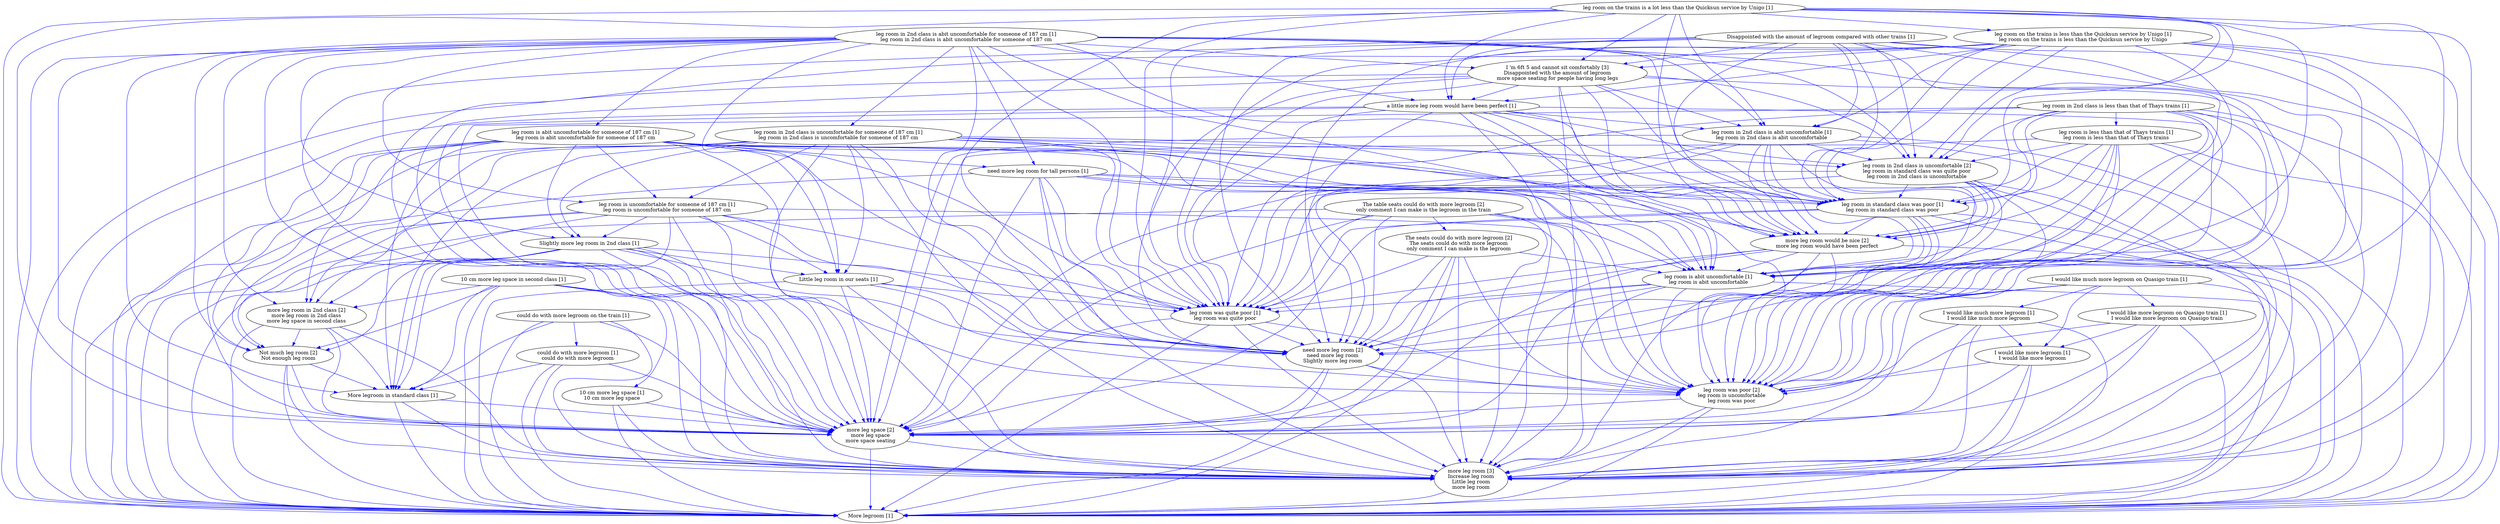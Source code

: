 digraph collapsedGraph {
"The seats could do with more legroom [2]\nThe seats could do with more legroom\nonly comment I can make is the legroom""need more leg room [2]\nneed more leg room\nSlightly more leg room""The table seats could do with more legroom [2]\nonly comment I can make is the legroom in the train""more leg room in 2nd class [2]\nmore leg room in 2nd class\nmore leg space in second class""I 'm 6ft 5 and cannot sit comfortably [3]\nDisappointed with the amount of legroom\nmore space seating for people having long legs""more leg room [3]\nIncrease leg room\nLittle leg room\nmore leg room""Not much leg room [2]\nNot enough leg room""more leg room would be nice [2]\nmore leg room would have been perfect""leg room was poor [2]\nleg room is uncomfortable\nleg room was poor""more leg space [2]\nmore leg space\nmore space seating""leg room in 2nd class is uncomfortable [2]\nleg room in standard class was quite poor\nleg room in 2nd class is uncomfortable""10 cm more leg space in second class [1]""10 cm more leg space [1]\n10 cm more leg space""Disappointed with the amount of legroom compared with other trains [1]""I would like much more legroom on Quasigo train [1]""I would like more legroom on Quasigo train [1]\nI would like more legroom on Quasigo train""I would like more legroom [1]\nI would like more legroom""I would like much more legroom [1]\nI would like much more legroom""Little leg room in our seats [1]""More legroom [1]""More legroom in standard class [1]""Slightly more leg room in 2nd class [1]""a little more leg room would have been perfect [1]""could do with more legroom on the train [1]""could do with more legroom [1]\ncould do with more legroom""leg room in 2nd class is abit uncomfortable for someone of 187 cm [1]\nleg room in 2nd class is abit uncomfortable for someone of 187 cm""leg room is abit uncomfortable for someone of 187 cm [1]\nleg room is abit uncomfortable for someone of 187 cm""leg room is abit uncomfortable [1]\nleg room is abit uncomfortable""leg room is uncomfortable for someone of 187 cm [1]\nleg room is uncomfortable for someone of 187 cm""leg room in 2nd class is abit uncomfortable [1]\nleg room in 2nd class is abit uncomfortable""leg room in 2nd class is uncomfortable for someone of 187 cm [1]\nleg room in 2nd class is uncomfortable for someone of 187 cm""leg room in 2nd class is less than that of Thays trains [1]""leg room is less than that of Thays trains [1]\nleg room is less than that of Thays trains""leg room in standard class was poor [1]\nleg room in standard class was poor""leg room was quite poor [1]\nleg room was quite poor""leg room on the trains is a lot less than the Quicksun service by Unigo [1]""leg room on the trains is less than the Quicksun service by Unigo [1]\nleg room on the trains is less than the Quicksun service by Unigo""need more leg room for tall persons [1]""leg room in standard class was poor [1]\nleg room in standard class was poor" -> "need more leg room [2]\nneed more leg room\nSlightly more leg room" [color=blue]
"leg room in standard class was poor [1]\nleg room in standard class was poor" -> "more leg room would be nice [2]\nmore leg room would have been perfect" [color=blue]
"Little leg room in our seats [1]" -> "leg room was poor [2]\nleg room is uncomfortable\nleg room was poor" [color=blue]
"Little leg room in our seats [1]" -> "need more leg room [2]\nneed more leg room\nSlightly more leg room" [color=blue]
"leg room in 2nd class is abit uncomfortable [1]\nleg room in 2nd class is abit uncomfortable" -> "need more leg room [2]\nneed more leg room\nSlightly more leg room" [color=blue]
"leg room in 2nd class is abit uncomfortable [1]\nleg room in 2nd class is abit uncomfortable" -> "leg room was poor [2]\nleg room is uncomfortable\nleg room was poor" [color=blue]
"Not much leg room [2]\nNot enough leg room" -> "More legroom [1]" [color=blue]
"leg room is abit uncomfortable for someone of 187 cm [1]\nleg room is abit uncomfortable for someone of 187 cm" -> "leg room was poor [2]\nleg room is uncomfortable\nleg room was poor" [color=blue]
"leg room in standard class was poor [1]\nleg room in standard class was poor" -> "More legroom [1]" [color=blue]
"Not much leg room [2]\nNot enough leg room" -> "more leg room [3]\nIncrease leg room\nLittle leg room\nmore leg room" [color=blue]
"leg room in 2nd class is abit uncomfortable [1]\nleg room in 2nd class is abit uncomfortable" -> "more leg room [3]\nIncrease leg room\nLittle leg room\nmore leg room" [color=blue]
"Not much leg room [2]\nNot enough leg room" -> "More legroom in standard class [1]" [color=blue]
"leg room was poor [2]\nleg room is uncomfortable\nleg room was poor" -> "more leg room [3]\nIncrease leg room\nLittle leg room\nmore leg room" [color=blue]
"leg room was poor [2]\nleg room is uncomfortable\nleg room was poor" -> "more leg space [2]\nmore leg space\nmore space seating" [color=blue]
"leg room in 2nd class is abit uncomfortable [1]\nleg room in 2nd class is abit uncomfortable" -> "More legroom [1]" [color=blue]
"I would like much more legroom [1]\nI would like much more legroom" -> "more leg space [2]\nmore leg space\nmore space seating" [color=blue]
"leg room in standard class was poor [1]\nleg room in standard class was poor" -> "more leg room [3]\nIncrease leg room\nLittle leg room\nmore leg room" [color=blue]
"Disappointed with the amount of legroom compared with other trains [1]" -> "more leg space [2]\nmore leg space\nmore space seating" [color=blue]
"leg room in 2nd class is uncomfortable for someone of 187 cm [1]\nleg room in 2nd class is uncomfortable for someone of 187 cm" -> "more leg space [2]\nmore leg space\nmore space seating" [color=blue]
"more leg room would be nice [2]\nmore leg room would have been perfect" -> "need more leg room [2]\nneed more leg room\nSlightly more leg room" [color=blue]
"more leg room would be nice [2]\nmore leg room would have been perfect" -> "leg room was poor [2]\nleg room is uncomfortable\nleg room was poor" [color=blue]
"leg room in 2nd class is uncomfortable for someone of 187 cm [1]\nleg room in 2nd class is uncomfortable for someone of 187 cm" -> "more leg room [3]\nIncrease leg room\nLittle leg room\nmore leg room" [color=blue]
"more leg room would be nice [2]\nmore leg room would have been perfect" -> "leg room is abit uncomfortable [1]\nleg room is abit uncomfortable" [color=blue]
"I would like much more legroom [1]\nI would like much more legroom" -> "more leg room [3]\nIncrease leg room\nLittle leg room\nmore leg room" [color=blue]
"I would like much more legroom [1]\nI would like much more legroom" -> "More legroom [1]" [color=blue]
"need more leg room [2]\nneed more leg room\nSlightly more leg room" -> "More legroom [1]" [color=blue]
"I 'm 6ft 5 and cannot sit comfortably [3]\nDisappointed with the amount of legroom\nmore space seating for people having long legs" -> "leg room is abit uncomfortable [1]\nleg room is abit uncomfortable" [color=blue]
"leg room was quite poor [1]\nleg room was quite poor" -> "more leg room [3]\nIncrease leg room\nLittle leg room\nmore leg room" [color=blue]
"leg room was quite poor [1]\nleg room was quite poor" -> "leg room was poor [2]\nleg room is uncomfortable\nleg room was poor" [color=blue]
"leg room was quite poor [1]\nleg room was quite poor" -> "more leg space [2]\nmore leg space\nmore space seating" [color=blue]
"I 'm 6ft 5 and cannot sit comfortably [3]\nDisappointed with the amount of legroom\nmore space seating for people having long legs" -> "need more leg room [2]\nneed more leg room\nSlightly more leg room" [color=blue]
"need more leg room [2]\nneed more leg room\nSlightly more leg room" -> "more leg room [3]\nIncrease leg room\nLittle leg room\nmore leg room" [color=blue]
"I 'm 6ft 5 and cannot sit comfortably [3]\nDisappointed with the amount of legroom\nmore space seating for people having long legs" -> "leg room was poor [2]\nleg room is uncomfortable\nleg room was poor" [color=blue]
"could do with more legroom on the train [1]" -> "more leg room [3]\nIncrease leg room\nLittle leg room\nmore leg room" [color=blue]
"leg room in 2nd class is uncomfortable for someone of 187 cm [1]\nleg room in 2nd class is uncomfortable for someone of 187 cm" -> "need more leg room [2]\nneed more leg room\nSlightly more leg room" [color=blue]
"could do with more legroom on the train [1]" -> "more leg space [2]\nmore leg space\nmore space seating" [color=blue]
"I would like more legroom [1]\nI would like more legroom" -> "more leg space [2]\nmore leg space\nmore space seating" [color=blue]
"need more leg room for tall persons [1]" -> "more leg room [3]\nIncrease leg room\nLittle leg room\nmore leg room" [color=blue]
"need more leg room for tall persons [1]" -> "More legroom [1]" [color=blue]
"could do with more legroom on the train [1]" -> "More legroom in standard class [1]" [color=blue]
"leg room in 2nd class is less than that of Thays trains [1]" -> "leg room is abit uncomfortable [1]\nleg room is abit uncomfortable" [color=blue]
"could do with more legroom on the train [1]" -> "More legroom [1]" [color=blue]
"leg room is abit uncomfortable for someone of 187 cm [1]\nleg room is abit uncomfortable for someone of 187 cm" -> "more leg space [2]\nmore leg space\nmore space seating" [color=blue]
"10 cm more leg space in second class [1]" -> "Not much leg room [2]\nNot enough leg room" [color=blue]
"leg room is abit uncomfortable for someone of 187 cm [1]\nleg room is abit uncomfortable for someone of 187 cm" -> "more leg room [3]\nIncrease leg room\nLittle leg room\nmore leg room" [color=blue]
"I would like more legroom [1]\nI would like more legroom" -> "More legroom [1]" [color=blue]
"leg room in 2nd class is less than that of Thays trains [1]" -> "need more leg room [2]\nneed more leg room\nSlightly more leg room" [color=blue]
"I would like more legroom [1]\nI would like more legroom" -> "more leg room [3]\nIncrease leg room\nLittle leg room\nmore leg room" [color=blue]
"The seats could do with more legroom [2]\nThe seats could do with more legroom\nonly comment I can make is the legroom" -> "more leg space [2]\nmore leg space\nmore space seating" [color=blue]
"need more leg room for tall persons [1]" -> "leg room in standard class was poor [1]\nleg room in standard class was poor" [color=blue]
"10 cm more leg space in second class [1]" -> "More legroom [1]" [color=blue]
"Disappointed with the amount of legroom compared with other trains [1]" -> "leg room is abit uncomfortable [1]\nleg room is abit uncomfortable" [color=blue]
"need more leg room for tall persons [1]" -> "leg room was quite poor [1]\nleg room was quite poor" [color=blue]
"10 cm more leg space in second class [1]" -> "more leg room [3]\nIncrease leg room\nLittle leg room\nmore leg room" [color=blue]
"Disappointed with the amount of legroom compared with other trains [1]" -> "leg room was poor [2]\nleg room is uncomfortable\nleg room was poor" [color=blue]
"Disappointed with the amount of legroom compared with other trains [1]" -> "need more leg room [2]\nneed more leg room\nSlightly more leg room" [color=blue]
"leg room is abit uncomfortable for someone of 187 cm [1]\nleg room is abit uncomfortable for someone of 187 cm" -> "need more leg room [2]\nneed more leg room\nSlightly more leg room" [color=blue]
"10 cm more leg space in second class [1]" -> "More legroom in standard class [1]" [color=blue]
"leg room is abit uncomfortable [1]\nleg room is abit uncomfortable" -> "leg room was poor [2]\nleg room is uncomfortable\nleg room was poor" [color=blue]
"leg room is abit uncomfortable [1]\nleg room is abit uncomfortable" -> "need more leg room [2]\nneed more leg room\nSlightly more leg room" [color=blue]
"The seats could do with more legroom [2]\nThe seats could do with more legroom\nonly comment I can make is the legroom" -> "More legroom [1]" [color=blue]
"The seats could do with more legroom [2]\nThe seats could do with more legroom\nonly comment I can make is the legroom" -> "leg room is abit uncomfortable [1]\nleg room is abit uncomfortable" [color=blue]
"The seats could do with more legroom [2]\nThe seats could do with more legroom\nonly comment I can make is the legroom" -> "leg room was poor [2]\nleg room is uncomfortable\nleg room was poor" [color=blue]
"The seats could do with more legroom [2]\nThe seats could do with more legroom\nonly comment I can make is the legroom" -> "need more leg room [2]\nneed more leg room\nSlightly more leg room" [color=blue]
"leg room is abit uncomfortable for someone of 187 cm [1]\nleg room is abit uncomfortable for someone of 187 cm" -> "leg room was quite poor [1]\nleg room was quite poor" [color=blue]
"leg room is abit uncomfortable for someone of 187 cm [1]\nleg room is abit uncomfortable for someone of 187 cm" -> "leg room in standard class was poor [1]\nleg room in standard class was poor" [color=blue]
"a little more leg room would have been perfect [1]" -> "need more leg room [2]\nneed more leg room\nSlightly more leg room" [color=blue]
"a little more leg room would have been perfect [1]" -> "leg room was poor [2]\nleg room is uncomfortable\nleg room was poor" [color=blue]
"a little more leg room would have been perfect [1]" -> "leg room is abit uncomfortable [1]\nleg room is abit uncomfortable" [color=blue]
"leg room on the trains is less than the Quicksun service by Unigo [1]\nleg room on the trains is less than the Quicksun service by Unigo" -> "need more leg room [2]\nneed more leg room\nSlightly more leg room" [color=blue]
"Not much leg room [2]\nNot enough leg room" -> "more leg space [2]\nmore leg space\nmore space seating" [color=blue]
"leg room was poor [2]\nleg room is uncomfortable\nleg room was poor" -> "More legroom [1]" [color=blue]
"leg room is abit uncomfortable for someone of 187 cm [1]\nleg room is abit uncomfortable for someone of 187 cm" -> "more leg room would be nice [2]\nmore leg room would have been perfect" [color=blue]
"leg room is abit uncomfortable for someone of 187 cm [1]\nleg room is abit uncomfortable for someone of 187 cm" -> "need more leg room for tall persons [1]" [color=blue]
"leg room on the trains is less than the Quicksun service by Unigo [1]\nleg room on the trains is less than the Quicksun service by Unigo" -> "leg room is abit uncomfortable [1]\nleg room is abit uncomfortable" [color=blue]
"leg room on the trains is less than the Quicksun service by Unigo [1]\nleg room on the trains is less than the Quicksun service by Unigo" -> "I 'm 6ft 5 and cannot sit comfortably [3]\nDisappointed with the amount of legroom\nmore space seating for people having long legs" [color=blue]
"leg room on the trains is less than the Quicksun service by Unigo [1]\nleg room on the trains is less than the Quicksun service by Unigo" -> "more leg room would be nice [2]\nmore leg room would have been perfect" [color=blue]
"Slightly more leg room in 2nd class [1]" -> "more leg room [3]\nIncrease leg room\nLittle leg room\nmore leg room" [color=blue]
"Slightly more leg room in 2nd class [1]" -> "More legroom [1]" [color=blue]
"Slightly more leg room in 2nd class [1]" -> "Little leg room in our seats [1]" [color=blue]
"leg room on the trains is less than the Quicksun service by Unigo [1]\nleg room on the trains is less than the Quicksun service by Unigo" -> "leg room in 2nd class is uncomfortable [2]\nleg room in standard class was quite poor\nleg room in 2nd class is uncomfortable" [color=blue]
"leg room on the trains is less than the Quicksun service by Unigo [1]\nleg room on the trains is less than the Quicksun service by Unigo" -> "leg room in 2nd class is abit uncomfortable [1]\nleg room in 2nd class is abit uncomfortable" [color=blue]
"leg room on the trains is less than the Quicksun service by Unigo [1]\nleg room on the trains is less than the Quicksun service by Unigo" -> "more leg room [3]\nIncrease leg room\nLittle leg room\nmore leg room" [color=blue]
"leg room on the trains is less than the Quicksun service by Unigo [1]\nleg room on the trains is less than the Quicksun service by Unigo" -> "more leg space [2]\nmore leg space\nmore space seating" [color=blue]
"leg room on the trains is less than the Quicksun service by Unigo [1]\nleg room on the trains is less than the Quicksun service by Unigo" -> "leg room was poor [2]\nleg room is uncomfortable\nleg room was poor" [color=blue]
"Slightly more leg room in 2nd class [1]" -> "leg room was poor [2]\nleg room is uncomfortable\nleg room was poor" [color=blue]
"Slightly more leg room in 2nd class [1]" -> "leg room was quite poor [1]\nleg room was quite poor" [color=blue]
"leg room in 2nd class is abit uncomfortable for someone of 187 cm [1]\nleg room in 2nd class is abit uncomfortable for someone of 187 cm" -> "need more leg room [2]\nneed more leg room\nSlightly more leg room" [color=blue]
"leg room in 2nd class is abit uncomfortable for someone of 187 cm [1]\nleg room in 2nd class is abit uncomfortable for someone of 187 cm" -> "leg room was poor [2]\nleg room is uncomfortable\nleg room was poor" [color=blue]
"a little more leg room would have been perfect [1]" -> "more leg space [2]\nmore leg space\nmore space seating" [color=blue]
"I 'm 6ft 5 and cannot sit comfortably [3]\nDisappointed with the amount of legroom\nmore space seating for people having long legs" -> "leg room in standard class was poor [1]\nleg room in standard class was poor" [color=blue]
"10 cm more leg space in second class [1]" -> "more leg space [2]\nmore leg space\nmore space seating" [color=blue]
"a little more leg room would have been perfect [1]" -> "leg room in 2nd class is uncomfortable [2]\nleg room in standard class was quite poor\nleg room in 2nd class is uncomfortable" [color=blue]
"a little more leg room would have been perfect [1]" -> "leg room in 2nd class is abit uncomfortable [1]\nleg room in 2nd class is abit uncomfortable" [color=blue]
"Slightly more leg room in 2nd class [1]" -> "need more leg room [2]\nneed more leg room\nSlightly more leg room" [color=blue]
"more leg room in 2nd class [2]\nmore leg room in 2nd class\nmore leg space in second class" -> "Not much leg room [2]\nNot enough leg room" [color=blue]
"need more leg room for tall persons [1]" -> "more leg room would be nice [2]\nmore leg room would have been perfect" [color=blue]
"I would like more legroom [1]\nI would like more legroom" -> "leg room was poor [2]\nleg room is uncomfortable\nleg room was poor" [color=blue]
"10 cm more leg space in second class [1]" -> "more leg room in 2nd class [2]\nmore leg room in 2nd class\nmore leg space in second class" [color=blue]
"more leg room in 2nd class [2]\nmore leg room in 2nd class\nmore leg space in second class" -> "More legroom in standard class [1]" [color=blue]
"more leg room in 2nd class [2]\nmore leg room in 2nd class\nmore leg space in second class" -> "more leg room [3]\nIncrease leg room\nLittle leg room\nmore leg room" [color=blue]
"need more leg room for tall persons [1]" -> "leg room was poor [2]\nleg room is uncomfortable\nleg room was poor" [color=blue]
"need more leg room for tall persons [1]" -> "more leg space [2]\nmore leg space\nmore space seating" [color=blue]
"I would like more legroom on Quasigo train [1]\nI would like more legroom on Quasigo train" -> "more leg space [2]\nmore leg space\nmore space seating" [color=blue]
"Slightly more leg room in 2nd class [1]" -> "more leg space [2]\nmore leg space\nmore space seating" [color=blue]
"more leg room in 2nd class [2]\nmore leg room in 2nd class\nmore leg space in second class" -> "More legroom [1]" [color=blue]
"a little more leg room would have been perfect [1]" -> "leg room in standard class was poor [1]\nleg room in standard class was poor" [color=blue]
"a little more leg room would have been perfect [1]" -> "leg room was quite poor [1]\nleg room was quite poor" [color=blue]
"I 'm 6ft 5 and cannot sit comfortably [3]\nDisappointed with the amount of legroom\nmore space seating for people having long legs" -> "leg room in 2nd class is uncomfortable [2]\nleg room in standard class was quite poor\nleg room in 2nd class is uncomfortable" [color=blue]
"I 'm 6ft 5 and cannot sit comfortably [3]\nDisappointed with the amount of legroom\nmore space seating for people having long legs" -> "leg room in 2nd class is abit uncomfortable [1]\nleg room in 2nd class is abit uncomfortable" [color=blue]
"I would like more legroom on Quasigo train [1]\nI would like more legroom on Quasigo train" -> "More legroom [1]" [color=blue]
"a little more leg room would have been perfect [1]" -> "more leg room would be nice [2]\nmore leg room would have been perfect" [color=blue]
"I would like more legroom on Quasigo train [1]\nI would like more legroom on Quasigo train" -> "more leg room [3]\nIncrease leg room\nLittle leg room\nmore leg room" [color=blue]
"leg room was quite poor [1]\nleg room was quite poor" -> "need more leg room [2]\nneed more leg room\nSlightly more leg room" [color=blue]
"more leg room in 2nd class [2]\nmore leg room in 2nd class\nmore leg space in second class" -> "more leg space [2]\nmore leg space\nmore space seating" [color=blue]
"more leg room [3]\nIncrease leg room\nLittle leg room\nmore leg room" -> "More legroom [1]" [color=blue]
"The table seats could do with more legroom [2]\nonly comment I can make is the legroom in the train" -> "leg room was poor [2]\nleg room is uncomfortable\nleg room was poor" [color=blue]
"The table seats could do with more legroom [2]\nonly comment I can make is the legroom in the train" -> "more leg room [3]\nIncrease leg room\nLittle leg room\nmore leg room" [color=blue]
"leg room on the trains is less than the Quicksun service by Unigo [1]\nleg room on the trains is less than the Quicksun service by Unigo" -> "More legroom [1]" [color=blue]
"leg room was quite poor [1]\nleg room was quite poor" -> "More legroom [1]" [color=blue]
"I would like much more legroom [1]\nI would like much more legroom" -> "leg room was poor [2]\nleg room is uncomfortable\nleg room was poor" [color=blue]
"a little more leg room would have been perfect [1]" -> "more leg room [3]\nIncrease leg room\nLittle leg room\nmore leg room" [color=blue]
"a little more leg room would have been perfect [1]" -> "More legroom [1]" [color=blue]
"leg room on the trains is less than the Quicksun service by Unigo [1]\nleg room on the trains is less than the Quicksun service by Unigo" -> "leg room was quite poor [1]\nleg room was quite poor" [color=blue]
"leg room on the trains is less than the Quicksun service by Unigo [1]\nleg room on the trains is less than the Quicksun service by Unigo" -> "a little more leg room would have been perfect [1]" [color=blue]
"leg room on the trains is less than the Quicksun service by Unigo [1]\nleg room on the trains is less than the Quicksun service by Unigo" -> "leg room in standard class was poor [1]\nleg room in standard class was poor" [color=blue]
"I would like more legroom on Quasigo train [1]\nI would like more legroom on Quasigo train" -> "leg room was poor [2]\nleg room is uncomfortable\nleg room was poor" [color=blue]
"I would like much more legroom on Quasigo train [1]" -> "more leg space [2]\nmore leg space\nmore space seating" [color=blue]
"leg room in 2nd class is uncomfortable [2]\nleg room in standard class was quite poor\nleg room in 2nd class is uncomfortable" -> "more leg room [3]\nIncrease leg room\nLittle leg room\nmore leg room" [color=blue]
"leg room in 2nd class is uncomfortable [2]\nleg room in standard class was quite poor\nleg room in 2nd class is uncomfortable" -> "more leg space [2]\nmore leg space\nmore space seating" [color=blue]
"I would like much more legroom on Quasigo train [1]" -> "more leg room [3]\nIncrease leg room\nLittle leg room\nmore leg room" [color=blue]
"leg room on the trains is a lot less than the Quicksun service by Unigo [1]" -> "leg room is abit uncomfortable [1]\nleg room is abit uncomfortable" [color=blue]
"The table seats could do with more legroom [2]\nonly comment I can make is the legroom in the train" -> "The seats could do with more legroom [2]\nThe seats could do with more legroom\nonly comment I can make is the legroom" [color=blue]
"I would like much more legroom on Quasigo train [1]" -> "More legroom [1]" [color=blue]
"leg room in 2nd class is less than that of Thays trains [1]" -> "more leg room [3]\nIncrease leg room\nLittle leg room\nmore leg room" [color=blue]
"leg room on the trains is a lot less than the Quicksun service by Unigo [1]" -> "need more leg room [2]\nneed more leg room\nSlightly more leg room" [color=blue]
"leg room in 2nd class is less than that of Thays trains [1]" -> "More legroom [1]" [color=blue]
"I 'm 6ft 5 and cannot sit comfortably [3]\nDisappointed with the amount of legroom\nmore space seating for people having long legs" -> "a little more leg room would have been perfect [1]" [color=blue]
"more leg room would be nice [2]\nmore leg room would have been perfect" -> "More legroom [1]" [color=blue]
"more leg room would be nice [2]\nmore leg room would have been perfect" -> "more leg room [3]\nIncrease leg room\nLittle leg room\nmore leg room" [color=blue]
"could do with more legroom [1]\ncould do with more legroom" -> "more leg space [2]\nmore leg space\nmore space seating" [color=blue]
"The seats could do with more legroom [2]\nThe seats could do with more legroom\nonly comment I can make is the legroom" -> "leg room was quite poor [1]\nleg room was quite poor" [color=blue]
"leg room in 2nd class is uncomfortable [2]\nleg room in standard class was quite poor\nleg room in 2nd class is uncomfortable" -> "leg room was quite poor [1]\nleg room was quite poor" [color=blue]
"The table seats could do with more legroom [2]\nonly comment I can make is the legroom in the train" -> "leg room was quite poor [1]\nleg room was quite poor" [color=blue]
"leg room in 2nd class is uncomfortable for someone of 187 cm [1]\nleg room in 2nd class is uncomfortable for someone of 187 cm" -> "leg room was poor [2]\nleg room is uncomfortable\nleg room was poor" [color=blue]
"could do with more legroom [1]\ncould do with more legroom" -> "more leg room [3]\nIncrease leg room\nLittle leg room\nmore leg room" [color=blue]
"leg room in 2nd class is less than that of Thays trains [1]" -> "leg room was quite poor [1]\nleg room was quite poor" [color=blue]
"leg room in 2nd class is uncomfortable [2]\nleg room in standard class was quite poor\nleg room in 2nd class is uncomfortable" -> "leg room in standard class was poor [1]\nleg room in standard class was poor" [color=blue]
"leg room in 2nd class is less than that of Thays trains [1]" -> "leg room in standard class was poor [1]\nleg room in standard class was poor" [color=blue]
"I 'm 6ft 5 and cannot sit comfortably [3]\nDisappointed with the amount of legroom\nmore space seating for people having long legs" -> "more leg space [2]\nmore leg space\nmore space seating" [color=blue]
"leg room on the trains is a lot less than the Quicksun service by Unigo [1]" -> "more leg room would be nice [2]\nmore leg room would have been perfect" [color=blue]
"more leg room would be nice [2]\nmore leg room would have been perfect" -> "leg room was quite poor [1]\nleg room was quite poor" [color=blue]
"leg room on the trains is a lot less than the Quicksun service by Unigo [1]" -> "I 'm 6ft 5 and cannot sit comfortably [3]\nDisappointed with the amount of legroom\nmore space seating for people having long legs" [color=blue]
"I 'm 6ft 5 and cannot sit comfortably [3]\nDisappointed with the amount of legroom\nmore space seating for people having long legs" -> "more leg room [3]\nIncrease leg room\nLittle leg room\nmore leg room" [color=blue]
"leg room is less than that of Thays trains [1]\nleg room is less than that of Thays trains" -> "leg room was poor [2]\nleg room is uncomfortable\nleg room was poor" [color=blue]
"leg room is less than that of Thays trains [1]\nleg room is less than that of Thays trains" -> "more leg space [2]\nmore leg space\nmore space seating" [color=blue]
"The seats could do with more legroom [2]\nThe seats could do with more legroom\nonly comment I can make is the legroom" -> "more leg room [3]\nIncrease leg room\nLittle leg room\nmore leg room" [color=blue]
"leg room is less than that of Thays trains [1]\nleg room is less than that of Thays trains" -> "leg room is abit uncomfortable [1]\nleg room is abit uncomfortable" [color=blue]
"leg room on the trains is a lot less than the Quicksun service by Unigo [1]" -> "leg room was poor [2]\nleg room is uncomfortable\nleg room was poor" [color=blue]
"leg room in 2nd class is uncomfortable [2]\nleg room in standard class was quite poor\nleg room in 2nd class is uncomfortable" -> "more leg room would be nice [2]\nmore leg room would have been perfect" [color=blue]
"leg room in 2nd class is less than that of Thays trains [1]" -> "more leg room would be nice [2]\nmore leg room would have been perfect" [color=blue]
"leg room is less than that of Thays trains [1]\nleg room is less than that of Thays trains" -> "leg room in 2nd class is uncomfortable [2]\nleg room in standard class was quite poor\nleg room in 2nd class is uncomfortable" [color=blue]
"leg room in 2nd class is uncomfortable [2]\nleg room in standard class was quite poor\nleg room in 2nd class is uncomfortable" -> "need more leg room [2]\nneed more leg room\nSlightly more leg room" [color=blue]
"leg room is less than that of Thays trains [1]\nleg room is less than that of Thays trains" -> "more leg room [3]\nIncrease leg room\nLittle leg room\nmore leg room" [color=blue]
"leg room on the trains is a lot less than the Quicksun service by Unigo [1]" -> "more leg space [2]\nmore leg space\nmore space seating" [color=blue]
"leg room on the trains is a lot less than the Quicksun service by Unigo [1]" -> "more leg room [3]\nIncrease leg room\nLittle leg room\nmore leg room" [color=blue]
"leg room on the trains is a lot less than the Quicksun service by Unigo [1]" -> "leg room in 2nd class is abit uncomfortable [1]\nleg room in 2nd class is abit uncomfortable" [color=blue]
"leg room on the trains is a lot less than the Quicksun service by Unigo [1]" -> "leg room in 2nd class is uncomfortable [2]\nleg room in standard class was quite poor\nleg room in 2nd class is uncomfortable" [color=blue]
"leg room in 2nd class is less than that of Thays trains [1]" -> "leg room was poor [2]\nleg room is uncomfortable\nleg room was poor" [color=blue]
"leg room in 2nd class is less than that of Thays trains [1]" -> "more leg space [2]\nmore leg space\nmore space seating" [color=blue]
"I would like much more legroom on Quasigo train [1]" -> "leg room was poor [2]\nleg room is uncomfortable\nleg room was poor" [color=blue]
"10 cm more leg space [1]\n10 cm more leg space" -> "More legroom [1]" [color=blue]
"10 cm more leg space [1]\n10 cm more leg space" -> "more leg room [3]\nIncrease leg room\nLittle leg room\nmore leg room" [color=blue]
"leg room on the trains is a lot less than the Quicksun service by Unigo [1]" -> "More legroom [1]" [color=blue]
"I 'm 6ft 5 and cannot sit comfortably [3]\nDisappointed with the amount of legroom\nmore space seating for people having long legs" -> "leg room was quite poor [1]\nleg room was quite poor" [color=blue]
"leg room is less than that of Thays trains [1]\nleg room is less than that of Thays trains" -> "need more leg room [2]\nneed more leg room\nSlightly more leg room" [color=blue]
"leg room in 2nd class is less than that of Thays trains [1]" -> "leg room in 2nd class is uncomfortable [2]\nleg room in standard class was quite poor\nleg room in 2nd class is uncomfortable" [color=blue]
"more leg space [2]\nmore leg space\nmore space seating" -> "more leg room [3]\nIncrease leg room\nLittle leg room\nmore leg room" [color=blue]
"more leg space [2]\nmore leg space\nmore space seating" -> "More legroom [1]" [color=blue]
"leg room on the trains is a lot less than the Quicksun service by Unigo [1]" -> "leg room in standard class was poor [1]\nleg room in standard class was poor" [color=blue]
"leg room on the trains is a lot less than the Quicksun service by Unigo [1]" -> "a little more leg room would have been perfect [1]" [color=blue]
"leg room on the trains is a lot less than the Quicksun service by Unigo [1]" -> "leg room was quite poor [1]\nleg room was quite poor" [color=blue]
"I 'm 6ft 5 and cannot sit comfortably [3]\nDisappointed with the amount of legroom\nmore space seating for people having long legs" -> "more leg room would be nice [2]\nmore leg room would have been perfect" [color=blue]
"I 'm 6ft 5 and cannot sit comfortably [3]\nDisappointed with the amount of legroom\nmore space seating for people having long legs" -> "More legroom [1]" [color=blue]
"leg room in standard class was poor [1]\nleg room in standard class was poor" -> "leg room is abit uncomfortable [1]\nleg room is abit uncomfortable" [color=blue]
"leg room in 2nd class is abit uncomfortable [1]\nleg room in 2nd class is abit uncomfortable" -> "more leg space [2]\nmore leg space\nmore space seating" [color=blue]
"The table seats could do with more legroom [2]\nonly comment I can make is the legroom in the train" -> "More legroom [1]" [color=blue]
"leg room in standard class was poor [1]\nleg room in standard class was poor" -> "more leg space [2]\nmore leg space\nmore space seating" [color=blue]
"leg room in 2nd class is abit uncomfortable [1]\nleg room in 2nd class is abit uncomfortable" -> "leg room in 2nd class is uncomfortable [2]\nleg room in standard class was quite poor\nleg room in 2nd class is uncomfortable" [color=blue]
"leg room in standard class was poor [1]\nleg room in standard class was poor" -> "leg room was poor [2]\nleg room is uncomfortable\nleg room was poor" [color=blue]
"leg room is abit uncomfortable for someone of 187 cm [1]\nleg room is abit uncomfortable for someone of 187 cm" -> "More legroom [1]" [color=blue]
"Little leg room in our seats [1]" -> "leg room was quite poor [1]\nleg room was quite poor" [color=blue]
"The table seats could do with more legroom [2]\nonly comment I can make is the legroom in the train" -> "more leg space [2]\nmore leg space\nmore space seating" [color=blue]
"Little leg room in our seats [1]" -> "more leg room [3]\nIncrease leg room\nLittle leg room\nmore leg room" [color=blue]
"Little leg room in our seats [1]" -> "More legroom [1]" [color=blue]
"More legroom in standard class [1]" -> "more leg room [3]\nIncrease leg room\nLittle leg room\nmore leg room" [color=blue]
"More legroom in standard class [1]" -> "more leg space [2]\nmore leg space\nmore space seating" [color=blue]
"leg room is uncomfortable for someone of 187 cm [1]\nleg room is uncomfortable for someone of 187 cm" -> "leg room was quite poor [1]\nleg room was quite poor" [color=blue]
"The table seats could do with more legroom [2]\nonly comment I can make is the legroom in the train" -> "need more leg room [2]\nneed more leg room\nSlightly more leg room" [color=blue]
"The table seats could do with more legroom [2]\nonly comment I can make is the legroom in the train" -> "leg room is abit uncomfortable [1]\nleg room is abit uncomfortable" [color=blue]
"leg room in 2nd class is abit uncomfortable [1]\nleg room in 2nd class is abit uncomfortable" -> "leg room was quite poor [1]\nleg room was quite poor" [color=blue]
"leg room in 2nd class is abit uncomfortable [1]\nleg room in 2nd class is abit uncomfortable" -> "leg room in standard class was poor [1]\nleg room in standard class was poor" [color=blue]
"leg room in 2nd class is uncomfortable for someone of 187 cm [1]\nleg room in 2nd class is uncomfortable for someone of 187 cm" -> "Little leg room in our seats [1]" [color=blue]
"Little leg room in our seats [1]" -> "more leg space [2]\nmore leg space\nmore space seating" [color=blue]
"leg room in 2nd class is uncomfortable for someone of 187 cm [1]\nleg room in 2nd class is uncomfortable for someone of 187 cm" -> "More legroom [1]" [color=blue]
"leg room in 2nd class is uncomfortable for someone of 187 cm [1]\nleg room in 2nd class is uncomfortable for someone of 187 cm" -> "Slightly more leg room in 2nd class [1]" [color=blue]
"leg room is abit uncomfortable [1]\nleg room is abit uncomfortable" -> "leg room was quite poor [1]\nleg room was quite poor" [color=blue]
"leg room is uncomfortable for someone of 187 cm [1]\nleg room is uncomfortable for someone of 187 cm" -> "more leg room [3]\nIncrease leg room\nLittle leg room\nmore leg room" [color=blue]
"need more leg room for tall persons [1]" -> "need more leg room [2]\nneed more leg room\nSlightly more leg room" [color=blue]
"leg room is uncomfortable for someone of 187 cm [1]\nleg room is uncomfortable for someone of 187 cm" -> "More legroom [1]" [color=blue]
"leg room in 2nd class is abit uncomfortable [1]\nleg room in 2nd class is abit uncomfortable" -> "more leg room would be nice [2]\nmore leg room would have been perfect" [color=blue]
"leg room is uncomfortable for someone of 187 cm [1]\nleg room is uncomfortable for someone of 187 cm" -> "Slightly more leg room in 2nd class [1]" [color=blue]
"need more leg room for tall persons [1]" -> "leg room is abit uncomfortable [1]\nleg room is abit uncomfortable" [color=blue]
"need more leg room [2]\nneed more leg room\nSlightly more leg room" -> "more leg space [2]\nmore leg space\nmore space seating" [color=blue]
"leg room is uncomfortable for someone of 187 cm [1]\nleg room is uncomfortable for someone of 187 cm" -> "Little leg room in our seats [1]" [color=blue]
"leg room is uncomfortable for someone of 187 cm [1]\nleg room is uncomfortable for someone of 187 cm" -> "need more leg room [2]\nneed more leg room\nSlightly more leg room" [color=blue]
"leg room is uncomfortable for someone of 187 cm [1]\nleg room is uncomfortable for someone of 187 cm" -> "leg room was poor [2]\nleg room is uncomfortable\nleg room was poor" [color=blue]
"leg room is abit uncomfortable [1]\nleg room is abit uncomfortable" -> "More legroom [1]" [color=blue]
"leg room in 2nd class is uncomfortable for someone of 187 cm [1]\nleg room in 2nd class is uncomfortable for someone of 187 cm" -> "leg room was quite poor [1]\nleg room was quite poor" [color=blue]
"leg room is abit uncomfortable [1]\nleg room is abit uncomfortable" -> "more leg room [3]\nIncrease leg room\nLittle leg room\nmore leg room" [color=blue]
"10 cm more leg space [1]\n10 cm more leg space" -> "more leg space [2]\nmore leg space\nmore space seating" [color=blue]
"Disappointed with the amount of legroom compared with other trains [1]" -> "more leg room [3]\nIncrease leg room\nLittle leg room\nmore leg room" [color=blue]
"Disappointed with the amount of legroom compared with other trains [1]" -> "More legroom [1]" [color=blue]
"leg room is uncomfortable for someone of 187 cm [1]\nleg room is uncomfortable for someone of 187 cm" -> "more leg space [2]\nmore leg space\nmore space seating" [color=blue]
"leg room is less than that of Thays trains [1]\nleg room is less than that of Thays trains" -> "more leg room would be nice [2]\nmore leg room would have been perfect" [color=blue]
"leg room is abit uncomfortable [1]\nleg room is abit uncomfortable" -> "more leg space [2]\nmore leg space\nmore space seating" [color=blue]
"leg room in 2nd class is abit uncomfortable for someone of 187 cm [1]\nleg room in 2nd class is abit uncomfortable for someone of 187 cm" -> "more leg room would be nice [2]\nmore leg room would have been perfect" [color=blue]
"more leg room would be nice [2]\nmore leg room would have been perfect" -> "more leg space [2]\nmore leg space\nmore space seating" [color=blue]
"leg room in 2nd class is uncomfortable [2]\nleg room in standard class was quite poor\nleg room in 2nd class is uncomfortable" -> "More legroom [1]" [color=blue]
"leg room in 2nd class is uncomfortable [2]\nleg room in standard class was quite poor\nleg room in 2nd class is uncomfortable" -> "leg room was poor [2]\nleg room is uncomfortable\nleg room was poor" [color=blue]
"Disappointed with the amount of legroom compared with other trains [1]" -> "leg room in standard class was poor [1]\nleg room in standard class was poor" [color=blue]
"Disappointed with the amount of legroom compared with other trains [1]" -> "a little more leg room would have been perfect [1]" [color=blue]
"Disappointed with the amount of legroom compared with other trains [1]" -> "leg room was quite poor [1]\nleg room was quite poor" [color=blue]
"leg room is less than that of Thays trains [1]\nleg room is less than that of Thays trains" -> "leg room in standard class was poor [1]\nleg room in standard class was poor" [color=blue]
"could do with more legroom [1]\ncould do with more legroom" -> "More legroom [1]" [color=blue]
"leg room is less than that of Thays trains [1]\nleg room is less than that of Thays trains" -> "leg room was quite poor [1]\nleg room was quite poor" [color=blue]
"leg room in 2nd class is abit uncomfortable for someone of 187 cm [1]\nleg room in 2nd class is abit uncomfortable for someone of 187 cm" -> "I 'm 6ft 5 and cannot sit comfortably [3]\nDisappointed with the amount of legroom\nmore space seating for people having long legs" [color=blue]
"leg room in 2nd class is abit uncomfortable for someone of 187 cm [1]\nleg room in 2nd class is abit uncomfortable for someone of 187 cm" -> "more leg space [2]\nmore leg space\nmore space seating" [color=blue]
"leg room in 2nd class is abit uncomfortable for someone of 187 cm [1]\nleg room in 2nd class is abit uncomfortable for someone of 187 cm" -> "more leg room [3]\nIncrease leg room\nLittle leg room\nmore leg room" [color=blue]
"leg room in 2nd class is abit uncomfortable for someone of 187 cm [1]\nleg room in 2nd class is abit uncomfortable for someone of 187 cm" -> "leg room in 2nd class is uncomfortable [2]\nleg room in standard class was quite poor\nleg room in 2nd class is uncomfortable" [color=blue]
"could do with more legroom [1]\ncould do with more legroom" -> "More legroom in standard class [1]" [color=blue]
"Disappointed with the amount of legroom compared with other trains [1]" -> "I 'm 6ft 5 and cannot sit comfortably [3]\nDisappointed with the amount of legroom\nmore space seating for people having long legs" [color=blue]
"Disappointed with the amount of legroom compared with other trains [1]" -> "more leg room would be nice [2]\nmore leg room would have been perfect" [color=blue]
"leg room is less than that of Thays trains [1]\nleg room is less than that of Thays trains" -> "More legroom [1]" [color=blue]
"leg room in 2nd class is abit uncomfortable for someone of 187 cm [1]\nleg room in 2nd class is abit uncomfortable for someone of 187 cm" -> "More legroom [1]" [color=blue]
"Disappointed with the amount of legroom compared with other trains [1]" -> "leg room in 2nd class is uncomfortable [2]\nleg room in standard class was quite poor\nleg room in 2nd class is uncomfortable" [color=blue]
"Disappointed with the amount of legroom compared with other trains [1]" -> "leg room in 2nd class is abit uncomfortable [1]\nleg room in 2nd class is abit uncomfortable" [color=blue]
"leg room in 2nd class is abit uncomfortable for someone of 187 cm [1]\nleg room in 2nd class is abit uncomfortable for someone of 187 cm" -> "leg room was quite poor [1]\nleg room was quite poor" [color=blue]
"leg room in 2nd class is abit uncomfortable for someone of 187 cm [1]\nleg room in 2nd class is abit uncomfortable for someone of 187 cm" -> "a little more leg room would have been perfect [1]" [color=blue]
"leg room in 2nd class is abit uncomfortable for someone of 187 cm [1]\nleg room in 2nd class is abit uncomfortable for someone of 187 cm" -> "leg room in standard class was poor [1]\nleg room in standard class was poor" [color=blue]
"10 cm more leg space in second class [1]" -> "10 cm more leg space [1]\n10 cm more leg space" [color=blue]
"I would like much more legroom on Quasigo train [1]" -> "I would like more legroom on Quasigo train [1]\nI would like more legroom on Quasigo train" [color=blue]
"I would like more legroom on Quasigo train [1]\nI would like more legroom on Quasigo train" -> "I would like more legroom [1]\nI would like more legroom" [color=blue]
"I would like much more legroom on Quasigo train [1]" -> "I would like much more legroom [1]\nI would like much more legroom" [color=blue]
"I would like much more legroom [1]\nI would like much more legroom" -> "I would like more legroom [1]\nI would like more legroom" [color=blue]
"I would like much more legroom on Quasigo train [1]" -> "I would like more legroom [1]\nI would like more legroom" [color=blue]
"More legroom in standard class [1]" -> "More legroom [1]" [color=blue]
"could do with more legroom on the train [1]" -> "could do with more legroom [1]\ncould do with more legroom" [color=blue]
"leg room in 2nd class is abit uncomfortable for someone of 187 cm [1]\nleg room in 2nd class is abit uncomfortable for someone of 187 cm" -> "leg room is abit uncomfortable for someone of 187 cm [1]\nleg room is abit uncomfortable for someone of 187 cm" [color=blue]
"leg room is abit uncomfortable for someone of 187 cm [1]\nleg room is abit uncomfortable for someone of 187 cm" -> "leg room is abit uncomfortable [1]\nleg room is abit uncomfortable" [color=blue]
"leg room is abit uncomfortable for someone of 187 cm [1]\nleg room is abit uncomfortable for someone of 187 cm" -> "leg room is uncomfortable for someone of 187 cm [1]\nleg room is uncomfortable for someone of 187 cm" [color=blue]
"leg room in 2nd class is abit uncomfortable for someone of 187 cm [1]\nleg room in 2nd class is abit uncomfortable for someone of 187 cm" -> "leg room in 2nd class is abit uncomfortable [1]\nleg room in 2nd class is abit uncomfortable" [color=blue]
"leg room in 2nd class is abit uncomfortable [1]\nleg room in 2nd class is abit uncomfortable" -> "leg room is abit uncomfortable [1]\nleg room is abit uncomfortable" [color=blue]
"leg room in 2nd class is abit uncomfortable for someone of 187 cm [1]\nleg room in 2nd class is abit uncomfortable for someone of 187 cm" -> "leg room in 2nd class is uncomfortable for someone of 187 cm [1]\nleg room in 2nd class is uncomfortable for someone of 187 cm" [color=blue]
"leg room in 2nd class is uncomfortable for someone of 187 cm [1]\nleg room in 2nd class is uncomfortable for someone of 187 cm" -> "leg room is uncomfortable for someone of 187 cm [1]\nleg room is uncomfortable for someone of 187 cm" [color=blue]
"leg room in 2nd class is abit uncomfortable for someone of 187 cm [1]\nleg room in 2nd class is abit uncomfortable for someone of 187 cm" -> "leg room is abit uncomfortable [1]\nleg room is abit uncomfortable" [color=blue]
"leg room in 2nd class is abit uncomfortable for someone of 187 cm [1]\nleg room in 2nd class is abit uncomfortable for someone of 187 cm" -> "leg room is uncomfortable for someone of 187 cm [1]\nleg room is uncomfortable for someone of 187 cm" [color=blue]
"leg room in 2nd class is less than that of Thays trains [1]" -> "leg room is less than that of Thays trains [1]\nleg room is less than that of Thays trains" [color=blue]
"leg room on the trains is a lot less than the Quicksun service by Unigo [1]" -> "leg room on the trains is less than the Quicksun service by Unigo [1]\nleg room on the trains is less than the Quicksun service by Unigo" [color=blue]
"Slightly more leg room in 2nd class [1]" -> "Not much leg room [2]\nNot enough leg room" [color=blue]
"Slightly more leg room in 2nd class [1]" -> "More legroom in standard class [1]" [color=blue]
"Slightly more leg room in 2nd class [1]" -> "more leg room in 2nd class [2]\nmore leg room in 2nd class\nmore leg space in second class" [color=blue]
"need more leg room [2]\nneed more leg room\nSlightly more leg room" -> "leg room was poor [2]\nleg room is uncomfortable\nleg room was poor" [color=blue]
"leg room in 2nd class is abit uncomfortable for someone of 187 cm [1]\nleg room in 2nd class is abit uncomfortable for someone of 187 cm" -> "Slightly more leg room in 2nd class [1]" [color=blue]
"leg room in 2nd class is abit uncomfortable for someone of 187 cm [1]\nleg room in 2nd class is abit uncomfortable for someone of 187 cm" -> "need more leg room for tall persons [1]" [color=blue]
"leg room in 2nd class is abit uncomfortable for someone of 187 cm [1]\nleg room in 2nd class is abit uncomfortable for someone of 187 cm" -> "Little leg room in our seats [1]" [color=blue]
"leg room is abit uncomfortable for someone of 187 cm [1]\nleg room is abit uncomfortable for someone of 187 cm" -> "Slightly more leg room in 2nd class [1]" [color=blue]
"leg room is abit uncomfortable for someone of 187 cm [1]\nleg room is abit uncomfortable for someone of 187 cm" -> "Little leg room in our seats [1]" [color=blue]
"leg room is uncomfortable for someone of 187 cm [1]\nleg room is uncomfortable for someone of 187 cm" -> "more leg room in 2nd class [2]\nmore leg room in 2nd class\nmore leg space in second class" [color=blue]
"leg room is uncomfortable for someone of 187 cm [1]\nleg room is uncomfortable for someone of 187 cm" -> "Not much leg room [2]\nNot enough leg room" [color=blue]
"leg room is uncomfortable for someone of 187 cm [1]\nleg room is uncomfortable for someone of 187 cm" -> "More legroom in standard class [1]" [color=blue]
"leg room in 2nd class is uncomfortable [2]\nleg room in standard class was quite poor\nleg room in 2nd class is uncomfortable" -> "leg room is abit uncomfortable [1]\nleg room is abit uncomfortable" [color=blue]
"leg room in 2nd class is uncomfortable for someone of 187 cm [1]\nleg room in 2nd class is uncomfortable for someone of 187 cm" -> "more leg room in 2nd class [2]\nmore leg room in 2nd class\nmore leg space in second class" [color=blue]
"leg room in 2nd class is uncomfortable for someone of 187 cm [1]\nleg room in 2nd class is uncomfortable for someone of 187 cm" -> "more leg room would be nice [2]\nmore leg room would have been perfect" [color=blue]
"leg room in 2nd class is uncomfortable for someone of 187 cm [1]\nleg room in 2nd class is uncomfortable for someone of 187 cm" -> "leg room in standard class was poor [1]\nleg room in standard class was poor" [color=blue]
"leg room in 2nd class is uncomfortable for someone of 187 cm [1]\nleg room in 2nd class is uncomfortable for someone of 187 cm" -> "leg room is abit uncomfortable [1]\nleg room is abit uncomfortable" [color=blue]
"leg room in 2nd class is uncomfortable for someone of 187 cm [1]\nleg room in 2nd class is uncomfortable for someone of 187 cm" -> "Not much leg room [2]\nNot enough leg room" [color=blue]
"leg room in 2nd class is uncomfortable for someone of 187 cm [1]\nleg room in 2nd class is uncomfortable for someone of 187 cm" -> "More legroom in standard class [1]" [color=blue]
"leg room in 2nd class is uncomfortable for someone of 187 cm [1]\nleg room in 2nd class is uncomfortable for someone of 187 cm" -> "leg room in 2nd class is uncomfortable [2]\nleg room in standard class was quite poor\nleg room in 2nd class is uncomfortable" [color=blue]
"leg room in standard class was poor [1]\nleg room in standard class was poor" -> "leg room was quite poor [1]\nleg room was quite poor" [color=blue]
"leg room in 2nd class is abit uncomfortable for someone of 187 cm [1]\nleg room in 2nd class is abit uncomfortable for someone of 187 cm" -> "more leg room in 2nd class [2]\nmore leg room in 2nd class\nmore leg space in second class" [color=blue]
"leg room in 2nd class is abit uncomfortable for someone of 187 cm [1]\nleg room in 2nd class is abit uncomfortable for someone of 187 cm" -> "Not much leg room [2]\nNot enough leg room" [color=blue]
"leg room in 2nd class is abit uncomfortable for someone of 187 cm [1]\nleg room in 2nd class is abit uncomfortable for someone of 187 cm" -> "More legroom in standard class [1]" [color=blue]
"leg room is abit uncomfortable for someone of 187 cm [1]\nleg room is abit uncomfortable for someone of 187 cm" -> "more leg room in 2nd class [2]\nmore leg room in 2nd class\nmore leg space in second class" [color=blue]
"leg room is abit uncomfortable for someone of 187 cm [1]\nleg room is abit uncomfortable for someone of 187 cm" -> "Not much leg room [2]\nNot enough leg room" [color=blue]
"leg room is abit uncomfortable for someone of 187 cm [1]\nleg room is abit uncomfortable for someone of 187 cm" -> "More legroom in standard class [1]" [color=blue]
}